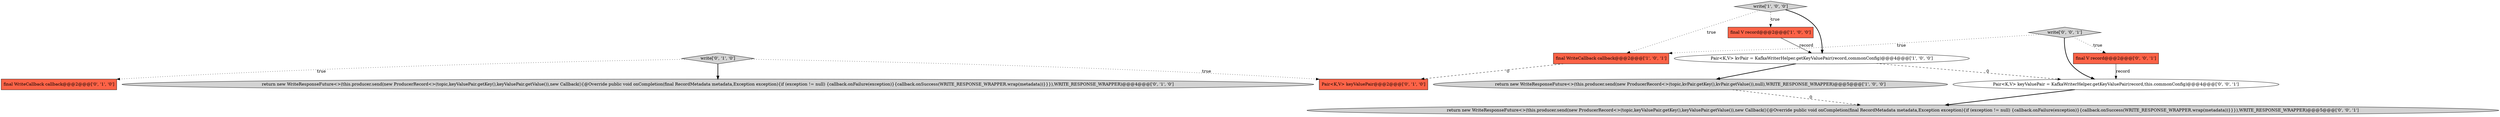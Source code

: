 digraph {
5 [style = filled, label = "final WriteCallback callback@@@2@@@['0', '1', '0']", fillcolor = tomato, shape = box image = "AAA0AAABBB2BBB"];
7 [style = filled, label = "return new WriteResponseFuture<>(this.producer.send(new ProducerRecord<>(topic,keyValuePair.getKey(),keyValuePair.getValue()),new Callback(){@Override public void onCompletion(final RecordMetadata metadata,Exception exception){if (exception != null) {callback.onFailure(exception)}{callback.onSuccess(WRITE_RESPONSE_WRAPPER.wrap(metadata))}}}),WRITE_RESPONSE_WRAPPER)@@@4@@@['0', '1', '0']", fillcolor = lightgray, shape = ellipse image = "AAA0AAABBB2BBB"];
1 [style = filled, label = "return new WriteResponseFuture<>(this.producer.send(new ProducerRecord<>(topic,kvPair.getKey(),kvPair.getValue()),null),WRITE_RESPONSE_WRAPPER)@@@5@@@['1', '0', '0']", fillcolor = lightgray, shape = ellipse image = "AAA0AAABBB1BBB"];
4 [style = filled, label = "final WriteCallback callback@@@2@@@['1', '0', '1']", fillcolor = tomato, shape = box image = "AAA0AAABBB1BBB"];
6 [style = filled, label = "write['0', '1', '0']", fillcolor = lightgray, shape = diamond image = "AAA0AAABBB2BBB"];
3 [style = filled, label = "final V record@@@2@@@['1', '0', '0']", fillcolor = tomato, shape = box image = "AAA0AAABBB1BBB"];
10 [style = filled, label = "final V record@@@2@@@['0', '0', '1']", fillcolor = tomato, shape = box image = "AAA0AAABBB3BBB"];
8 [style = filled, label = "Pair<K,V> keyValuePair@@@2@@@['0', '1', '0']", fillcolor = tomato, shape = box image = "AAA1AAABBB2BBB"];
2 [style = filled, label = "write['1', '0', '0']", fillcolor = lightgray, shape = diamond image = "AAA0AAABBB1BBB"];
9 [style = filled, label = "return new WriteResponseFuture<>(this.producer.send(new ProducerRecord<>(topic,keyValuePair.getKey(),keyValuePair.getValue()),new Callback(){@Override public void onCompletion(final RecordMetadata metadata,Exception exception){if (exception != null) {callback.onFailure(exception)}{callback.onSuccess(WRITE_RESPONSE_WRAPPER.wrap(metadata))}}}),WRITE_RESPONSE_WRAPPER)@@@5@@@['0', '0', '1']", fillcolor = lightgray, shape = ellipse image = "AAA0AAABBB3BBB"];
11 [style = filled, label = "Pair<K,V> keyValuePair = KafkaWriterHelper.getKeyValuePair(record,this.commonConfig)@@@4@@@['0', '0', '1']", fillcolor = white, shape = ellipse image = "AAA0AAABBB3BBB"];
12 [style = filled, label = "write['0', '0', '1']", fillcolor = lightgray, shape = diamond image = "AAA0AAABBB3BBB"];
0 [style = filled, label = "Pair<K,V> kvPair = KafkaWriterHelper.getKeyValuePair(record,commonConfig)@@@4@@@['1', '0', '0']", fillcolor = white, shape = ellipse image = "AAA0AAABBB1BBB"];
12->10 [style = dotted, label="true"];
6->5 [style = dotted, label="true"];
12->11 [style = bold, label=""];
2->0 [style = bold, label=""];
6->8 [style = dotted, label="true"];
10->11 [style = solid, label="record"];
12->4 [style = dotted, label="true"];
11->9 [style = bold, label=""];
6->7 [style = bold, label=""];
2->3 [style = dotted, label="true"];
2->4 [style = dotted, label="true"];
0->11 [style = dashed, label="0"];
0->1 [style = bold, label=""];
3->0 [style = solid, label="record"];
4->8 [style = dashed, label="0"];
1->9 [style = dashed, label="0"];
}
